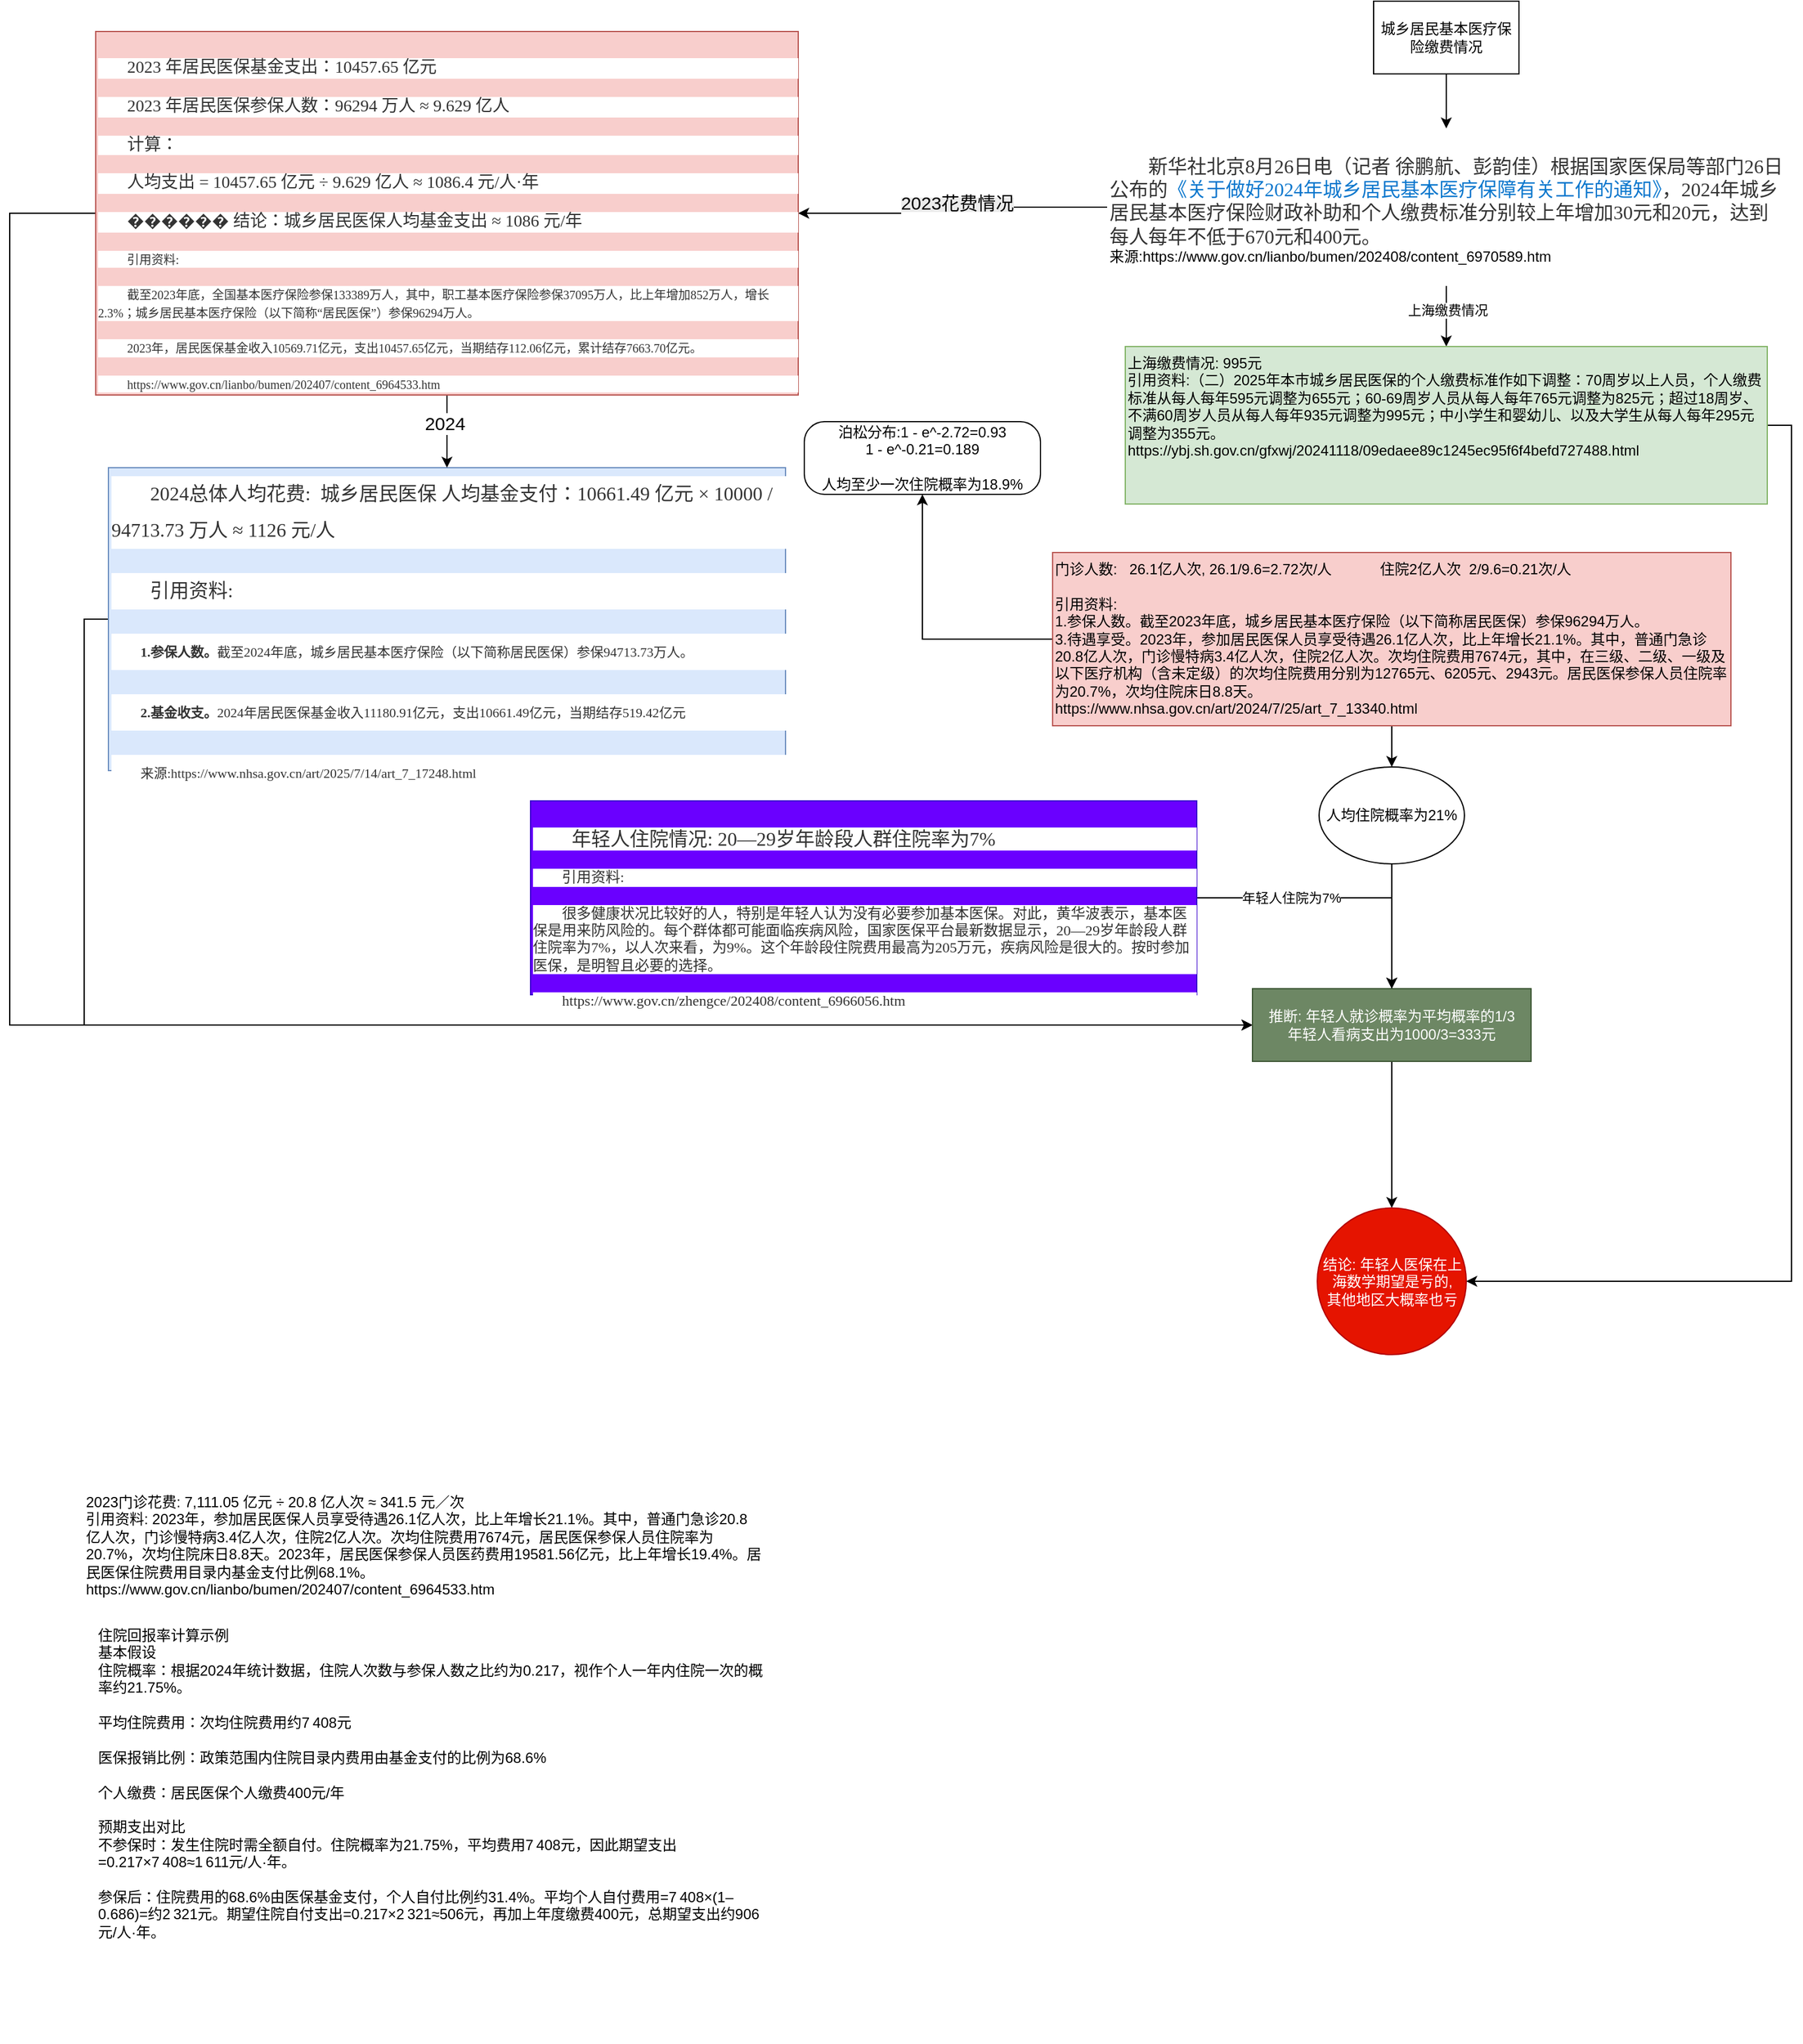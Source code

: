 <mxfile version="28.2.5">
  <diagram name="Page-1" id="fau1d1SN9pRvBzFMPrUC">
    <mxGraphModel dx="2452" dy="692" grid="0" gridSize="10" guides="1" tooltips="1" connect="1" arrows="1" fold="1" page="0" pageScale="1" pageWidth="827" pageHeight="1169" math="0" shadow="0">
      <root>
        <mxCell id="0" />
        <mxCell id="1" parent="0" />
        <mxCell id="KiAbnsjRKru4ppElIW58-4" style="edgeStyle=orthogonalEdgeStyle;rounded=0;orthogonalLoop=1;jettySize=auto;html=1;" parent="1" source="KiAbnsjRKru4ppElIW58-2" target="KiAbnsjRKru4ppElIW58-3" edge="1">
          <mxGeometry relative="1" as="geometry" />
        </mxCell>
        <mxCell id="KiAbnsjRKru4ppElIW58-2" value="城乡居民基本医疗保险缴费情况" style="rounded=0;whiteSpace=wrap;html=1;" parent="1" vertex="1">
          <mxGeometry x="305" y="15" width="120" height="60" as="geometry" />
        </mxCell>
        <mxCell id="KiAbnsjRKru4ppElIW58-14" style="edgeStyle=orthogonalEdgeStyle;rounded=0;orthogonalLoop=1;jettySize=auto;html=1;" parent="1" source="KiAbnsjRKru4ppElIW58-3" target="KiAbnsjRKru4ppElIW58-13" edge="1">
          <mxGeometry relative="1" as="geometry" />
        </mxCell>
        <mxCell id="KiAbnsjRKru4ppElIW58-30" value="上海缴费情况" style="edgeLabel;html=1;align=center;verticalAlign=middle;resizable=0;points=[];" parent="KiAbnsjRKru4ppElIW58-14" vertex="1" connectable="0">
          <mxGeometry x="-0.212" y="1" relative="1" as="geometry">
            <mxPoint as="offset" />
          </mxGeometry>
        </mxCell>
        <mxCell id="KiAbnsjRKru4ppElIW58-23" style="edgeStyle=orthogonalEdgeStyle;rounded=0;orthogonalLoop=1;jettySize=auto;html=1;" parent="1" source="KiAbnsjRKru4ppElIW58-3" target="KiAbnsjRKru4ppElIW58-21" edge="1">
          <mxGeometry relative="1" as="geometry" />
        </mxCell>
        <mxCell id="KiAbnsjRKru4ppElIW58-29" value="&lt;span style=&quot;text-wrap-mode: wrap; background-color: rgb(236, 236, 236);&quot;&gt;&lt;font style=&quot;font-size: 15px;&quot;&gt;2023花费情况&lt;/font&gt;&lt;/span&gt;" style="edgeLabel;html=1;align=center;verticalAlign=middle;resizable=0;points=[];" parent="KiAbnsjRKru4ppElIW58-23" vertex="1" connectable="0">
          <mxGeometry x="-0.19" y="-4" relative="1" as="geometry">
            <mxPoint x="-19" as="offset" />
          </mxGeometry>
        </mxCell>
        <UserObject label="&lt;p style=&quot;text-size-adjust: none; margin: 15px 0px 0px; padding: 0px; border: 0px; list-style: none; color: rgb(51, 51, 51); font-family: 宋体; font-size: 16px; font-style: normal; font-variant-ligatures: normal; font-variant-caps: normal; font-weight: 400; letter-spacing: normal; orphans: 2; text-align: start; text-transform: none; widows: 2; word-spacing: 0px; -webkit-text-stroke-width: 0px; white-space: normal; background-color: rgb(255, 255, 255); text-decoration-thickness: initial; text-decoration-style: initial; text-decoration-color: initial; text-indent: 2em;&quot;&gt;新华社北京8月26日电（记者 徐鹏航、彭韵佳）根据国家医保局等部门26日公布的&lt;a href=&quot;https://www.gov.cn/zhengce/zhengceku/202408/content_6970593.htm&quot; target=&quot;_blank&quot; data-needdownload=&quot;false&quot; data-needparse=&quot;false&quot; style=&quot;text-size-adjust: none; margin: 0px; padding: 0px; border: 0px; outline: none; text-decoration: none; color: rgb(11, 119, 205); list-style: none;&quot;&gt;《关于做好2024年城乡居民基本医疗保障有关工作的通知》&lt;/a&gt;，2024年城乡居民基本医疗保险财政补助和个人缴费标准分别较上年增加30元和20元，达到每人每年不低于670元和400元。&lt;/p&gt;来源:https://www.gov.cn/lianbo/bumen/202408/content_6970589.htm" link="&lt;p style=&quot;text-size-adjust: none; margin: 15px 0px 0px; padding: 0px; border: 0px; list-style: none; color: rgb(51, 51, 51); font-family: 宋体; font-size: 16px; font-style: normal; font-variant-ligatures: normal; font-variant-caps: normal; font-weight: 400; letter-spacing: normal; orphans: 2; text-align: start; text-transform: none; widows: 2; word-spacing: 0px; -webkit-text-stroke-width: 0px; white-space: normal; background-color: rgb(255, 255, 255); text-decoration-thickness: initial; text-decoration-style: initial; text-decoration-color: initial; text-indent: 2em;&quot;&gt;新华社北京8月26日电（记者 徐鹏航、彭韵佳）根据国家医保局等部门26日公布的&lt;a href=&quot;https://www.gov.cn/zhengce/zhengceku/202408/content_6970593.htm&quot; target=&quot;_blank&quot; data-needdownload=&quot;false&quot; data-needparse=&quot;false&quot; style=&quot;text-size-adjust: none; margin: 0px; padding: 0px; border: 0px; outline: none; text-decoration: none; color: rgb(11, 119, 205); list-style: none;&quot;&gt;《关于做好2024年城乡居民基本医疗保障有关工作的通知》&lt;/a&gt;，2024年城乡居民基本医疗保险财政补助和个人缴费标准分别较上年增加30元和20元，达到每人每年不低于670元和400元。&lt;/p&gt;&lt;br class=&quot;Apple-interchange-newline&quot;&gt;" id="KiAbnsjRKru4ppElIW58-3">
          <mxCell style="text;whiteSpace=wrap;html=1;" parent="1" vertex="1">
            <mxGeometry x="85" y="120" width="560" height="130" as="geometry" />
          </mxCell>
        </UserObject>
        <mxCell id="KiAbnsjRKru4ppElIW58-47" style="edgeStyle=orthogonalEdgeStyle;rounded=0;orthogonalLoop=1;jettySize=auto;html=1;entryX=0;entryY=0.5;entryDx=0;entryDy=0;exitX=0;exitY=0.5;exitDx=0;exitDy=0;" parent="1" source="KiAbnsjRKru4ppElIW58-5" target="KiAbnsjRKru4ppElIW58-34" edge="1">
          <mxGeometry relative="1" as="geometry">
            <mxPoint x="-800" y="1010" as="targetPoint" />
          </mxGeometry>
        </mxCell>
        <UserObject label="&lt;p style=&quot;forced-color-adjust: none; font-style: normal; font-variant-ligatures: normal; font-variant-caps: normal; font-weight: 400; letter-spacing: normal; orphans: 2; text-align: left; text-transform: none; widows: 2; word-spacing: 0px; -webkit-text-stroke-width: 0px; white-space: normal; text-decoration-thickness: initial; text-decoration-style: initial; text-decoration-color: initial; box-sizing: border-box; margin-top: 0px; margin-right: 0px; margin-left: 0px; padding: 0px; color: rgb(51, 51, 51); font-family: 微软雅黑, &amp;quot;Microsoft YaHei&amp;quot;, 黑体; font-size: 16px; background-color: rgb(255, 255, 255); text-indent: 2em; margin-bottom: 20px !important; line-height: 30px !important;&quot;&gt;&lt;strong style=&quot;forced-color-adjust: none; box-sizing: border-box; font-weight: bold;&quot;&gt;&lt;span style=&quot;font-weight: 400; text-indent: 24px;&quot;&gt;2024总体人均花费:&amp;nbsp; 城乡居民医保 人均基金支付：10661.49 亿元 × 10000 / 94713.73 万人 ≈ 1126 元/人&lt;/span&gt;&lt;/strong&gt;&lt;/p&gt;&lt;p style=&quot;forced-color-adjust: none; font-style: normal; font-variant-ligatures: normal; font-variant-caps: normal; font-weight: 400; letter-spacing: normal; orphans: 2; text-align: left; text-transform: none; widows: 2; word-spacing: 0px; -webkit-text-stroke-width: 0px; white-space: normal; text-decoration-thickness: initial; text-decoration-style: initial; text-decoration-color: initial; box-sizing: border-box; margin-top: 0px; margin-right: 0px; margin-left: 0px; padding: 0px; color: rgb(51, 51, 51); font-family: 微软雅黑, &amp;quot;Microsoft YaHei&amp;quot;, 黑体; font-size: 16px; background-color: rgb(255, 255, 255); text-indent: 2em; margin-bottom: 20px !important; line-height: 30px !important;&quot;&gt;&lt;strong style=&quot;forced-color-adjust: none; box-sizing: border-box; font-weight: bold;&quot;&gt;&lt;span style=&quot;font-weight: 400; text-indent: 24px;&quot;&gt;引用资料:&lt;/span&gt;&lt;/strong&gt;&lt;/p&gt;&lt;p style=&quot;forced-color-adjust: none; font-style: normal; font-variant-ligatures: normal; font-variant-caps: normal; font-weight: 400; letter-spacing: normal; orphans: 2; text-align: left; text-transform: none; widows: 2; word-spacing: 0px; -webkit-text-stroke-width: 0px; white-space: normal; text-decoration-thickness: initial; text-decoration-style: initial; text-decoration-color: initial; box-sizing: border-box; margin-top: 0px; margin-right: 0px; margin-left: 0px; padding: 0px; color: rgb(51, 51, 51); font-family: 微软雅黑, &amp;quot;Microsoft YaHei&amp;quot;, 黑体; background-color: rgb(255, 255, 255); text-indent: 2em; margin-bottom: 20px !important; line-height: 30px !important;&quot;&gt;&lt;font style=&quot;font-size: 11px;&quot;&gt;&lt;strong style=&quot;forced-color-adjust: none; box-sizing: border-box; font-weight: bold;&quot;&gt;1.&lt;/strong&gt;&lt;strong style=&quot;forced-color-adjust: none; box-sizing: border-box; font-weight: bold;&quot;&gt;参保人数。&lt;/strong&gt;截至2024年底，城乡居民基本医疗保险（以下简称居民医保）参保94713.73万人。&lt;/font&gt;&lt;/p&gt;&lt;p style=&quot;forced-color-adjust: none; font-style: normal; font-variant-ligatures: normal; font-variant-caps: normal; font-weight: 400; letter-spacing: normal; orphans: 2; text-align: left; text-transform: none; widows: 2; word-spacing: 0px; -webkit-text-stroke-width: 0px; white-space: normal; text-decoration-thickness: initial; text-decoration-style: initial; text-decoration-color: initial; box-sizing: border-box; margin-top: 0px; margin-right: 0px; margin-left: 0px; padding: 0px; color: rgb(51, 51, 51); font-family: 微软雅黑, &amp;quot;Microsoft YaHei&amp;quot;, 黑体; background-color: rgb(255, 255, 255); text-indent: 2em; margin-bottom: 20px !important; line-height: 30px !important;&quot;&gt;&lt;font style=&quot;font-size: 11px;&quot;&gt;&lt;strong style=&quot;forced-color-adjust: none; box-sizing: border-box; font-weight: bold;&quot;&gt;2.&lt;/strong&gt;&lt;strong style=&quot;forced-color-adjust: none; box-sizing: border-box; font-weight: bold;&quot;&gt;基金收支。&lt;/strong&gt;2024年居民医保基金收入11180.91亿元，支出10661.49亿元，当期结存519.42亿元&lt;/font&gt;&lt;/p&gt;&lt;p style=&quot;forced-color-adjust: none; font-style: normal; font-variant-ligatures: normal; font-variant-caps: normal; font-weight: 400; letter-spacing: normal; orphans: 2; text-align: left; text-transform: none; widows: 2; word-spacing: 0px; -webkit-text-stroke-width: 0px; white-space: normal; text-decoration-thickness: initial; text-decoration-style: initial; text-decoration-color: initial; box-sizing: border-box; margin-top: 0px; margin-right: 0px; margin-left: 0px; padding: 0px; background-color: rgb(255, 255, 255); text-indent: 2em; font-family: 微软雅黑, &amp;quot;Microsoft YaHei&amp;quot;, 黑体; color: rgb(51, 51, 51); margin-bottom: 20px !important; line-height: 30px !important;&quot;&gt;&lt;font style=&quot;font-size: 11px;&quot;&gt;来源:https://www.nhsa.gov.cn/art/2025/7/14/art_7_17248.html&lt;/font&gt;&lt;/p&gt;" link="&lt;p data-mx-given-colors=&quot;{&amp;quot;color&amp;quot;:&amp;quot;rgb(51, 51, 51)&amp;quot;,&amp;quot;background-color&amp;quot;:&amp;quot;rgb(255, 255, 255)&amp;quot;}&quot; style=&quot;forced-color-adjust: none; font-style: normal; font-variant-ligatures: normal; font-variant-caps: normal; font-weight: 400; letter-spacing: normal; orphans: 2; text-align: left; text-transform: none; widows: 2; word-spacing: 0px; -webkit-text-stroke-width: 0px; white-space: normal; text-decoration-thickness: initial; text-decoration-style: initial; text-decoration-color: initial; box-sizing: border-box; margin-top: 0px; margin-right: 0px; margin-left: 0px; padding: 0px; color: light-dark(rgb(51, 51, 51), rgb(193, 193, 193)); font-family: 微软雅黑, &amp;quot;Microsoft YaHei&amp;quot;, 黑体; font-size: 16px; background-color: light-dark(rgb(255, 255, 255), rgb(18, 18, 18)); text-indent: 2em; margin-bottom: 20px !important; line-height: 30px !important;&quot;&gt;&lt;strong style=&quot;forced-color-adjust: none; box-sizing: border-box; font-weight: bold;&quot;&gt;1.&lt;/strong&gt;&lt;strong style=&quot;forced-color-adjust: none; box-sizing: border-box; font-weight: bold;&quot;&gt;参保人数。&lt;/strong&gt;截至2024年底，城乡居民基本医疗保险（以下简称居民医保）参保94713.73万人。&lt;/p&gt;&lt;p data-mx-given-colors=&quot;{&amp;quot;color&amp;quot;:&amp;quot;rgb(51, 51, 51)&amp;quot;,&amp;quot;background-color&amp;quot;:&amp;quot;rgb(255, 255, 255)&amp;quot;}&quot; style=&quot;forced-color-adjust: none; font-style: normal; font-variant-ligatures: normal; font-variant-caps: normal; font-weight: 400; letter-spacing: normal; orphans: 2; text-align: left; text-transform: none; widows: 2; word-spacing: 0px; -webkit-text-stroke-width: 0px; white-space: normal; text-decoration-thickness: initial; text-decoration-style: initial; text-decoration-color: initial; box-sizing: border-box; margin-top: 0px; margin-right: 0px; margin-left: 0px; padding: 0px; color: light-dark(rgb(51, 51, 51), rgb(193, 193, 193)); font-family: 微软雅黑, &amp;quot;Microsoft YaHei&amp;quot;, 黑体; font-size: 16px; background-color: light-dark(rgb(255, 255, 255), rgb(18, 18, 18)); text-indent: 2em; margin-bottom: 20px !important; line-height: 30px !important;&quot;&gt;&lt;strong style=&quot;forced-color-adjust: none; box-sizing: border-box; font-weight: bold;&quot;&gt;2.&lt;/strong&gt;&lt;strong style=&quot;forced-color-adjust: none; box-sizing: border-box; font-weight: bold;&quot;&gt;基金收支。&lt;/strong&gt;2024年居民医保基金收入11180.91亿元，支出10661.49亿元，当期结存519.42亿元&lt;/p&gt;&lt;p data-mx-given-colors=&quot;{&amp;quot;color&amp;quot;:&amp;quot;rgb(51, 51, 51)&amp;quot;,&amp;quot;background-color&amp;quot;:&amp;quot;rgb(255, 255, 255)&amp;quot;}&quot; style=&quot;forced-color-adjust: none; font-style: normal; font-variant-ligatures: normal; font-variant-caps: normal; font-weight: 400; letter-spacing: normal; orphans: 2; text-align: left; text-transform: none; widows: 2; word-spacing: 0px; -webkit-text-stroke-width: 0px; white-space: normal; text-decoration-thickness: initial; text-decoration-style: initial; text-decoration-color: initial; box-sizing: border-box; margin-top: 0px; margin-right: 0px; margin-left: 0px; padding: 0px; color: light-dark(rgb(51, 51, 51), rgb(193, 193, 193)); font-family: 微软雅黑, &amp;quot;Microsoft YaHei&amp;quot;, 黑体; font-size: 16px; background-color: light-dark(rgb(255, 255, 255), rgb(18, 18, 18)); text-indent: 2em; margin-bottom: 20px !important; line-height: 30px !important;&quot;&gt;&lt;br style=&quot;forced-color-adjust: none;&quot;&gt;&lt;/p&gt;&lt;p data-mx-given-colors=&quot;{&amp;quot;background-color&amp;quot;:&amp;quot;rgb(255, 255, 255)&amp;quot;,&amp;quot;color&amp;quot;:&amp;quot;rgb(51, 51, 51)&amp;quot;}&quot; style=&quot;forced-color-adjust: none; font-style: normal; font-variant-ligatures: normal; font-variant-caps: normal; font-weight: 400; letter-spacing: normal; orphans: 2; text-align: left; text-transform: none; widows: 2; word-spacing: 0px; -webkit-text-stroke-width: 0px; white-space: normal; text-decoration-thickness: initial; text-decoration-style: initial; text-decoration-color: initial; box-sizing: border-box; margin-top: 0px; margin-right: 0px; margin-left: 0px; padding: 0px; background-color: light-dark(rgb(255, 255, 255), rgb(18, 18, 18)); text-indent: 2em; font-size: 16px; font-family: 微软雅黑, &amp;quot;Microsoft YaHei&amp;quot;, 黑体; color: light-dark(rgb(51, 51, 51), rgb(193, 193, 193)); margin-bottom: 20px !important; line-height: 30px !important;&quot;&gt;来源:https://www.nhsa.gov.cn/art/2025/7/14/art_7_17248.html&lt;/p&gt;" id="KiAbnsjRKru4ppElIW58-5">
          <mxCell style="text;whiteSpace=wrap;html=1;fillColor=#dae8fc;strokeColor=#6c8ebf;" parent="1" vertex="1">
            <mxGeometry x="-739.5" y="400" width="559" height="250" as="geometry" />
          </mxCell>
        </UserObject>
        <UserObject label="住院回报率计算示例&#xa;基本假设&#xa;住院概率：根据2024年统计数据，住院人次数与参保人数之比约为0.217，视作个人一年内住院一次的概率约21.75%。&#xa;&#xa;平均住院费用：次均住院费用约7 408元&#xa;&#xa;医保报销比例：政策范围内住院目录内费用由基金支付的比例为68.6%&#xa;&#xa;个人缴费：居民医保个人缴费400元/年&#xa;&#xa;预期支出对比&#xa;不参保时：发生住院时需全额自付。住院概率为21.75%，平均费用7 408元，因此期望支出=0.217×7 408≈1 611元/人·年。&#xa;&#xa;参保后：住院费用的68.6%由医保基金支付，个人自付比例约31.4%。平均个人自付费用=7 408×(1–0.686)=约2 321元。期望住院自付支出=0.217×2 321≈506元，再加上年度缴费400元，总期望支出约906元/人·年。" link="回报率计算示例&#xa;基本假设&#xa;住院概率：根据2024年统计数据，住院人次数与参保人数之比约为0.217，视作个人一年内住院一次的概率约21.75%。&#xa;&#xa;&#xa;平均住院费用：次均住院费用约7 408元&#xa;gov.cn&#xa;。&#xa;&#xa;&#xa;医保报销比例：政策范围内住院目录内费用由基金支付的比例为68.6%&#xa;gov.cn&#xa;。&#xa;&#xa;&#xa;个人缴费：居民医保个人缴费400元/年&#xa;gov.cn&#xa;。&#xa;&#xa;&#xa;预期支出对比&#xa;不参保时：发生住院时需全额自付。住院概率为21.75%，平均费用7 408元，因此期望支出=0.217×7 408≈1 611元/人·年。&#xa;&#xa;&#xa;参保后：住院费用的68.6%由医保基金支付，个人自付比例约31.4%。平均个人自付费用=7 408×(1–0.686)=约2 321元。期望住院自付支出=0.217×2 321≈506元，再加上年度缴费400元，总期望支出约906元/人·年。" id="KiAbnsjRKru4ppElIW58-6">
          <mxCell style="text;whiteSpace=wrap;" parent="1" vertex="1">
            <mxGeometry x="-750" y="1350" width="560" height="350" as="geometry" />
          </mxCell>
        </UserObject>
        <mxCell id="KiAbnsjRKru4ppElIW58-7" value="2023门诊花费: 7,111.05 亿元 ÷ 20.8 亿人次 ≈ 341.5 元／次&#xa;引用资料: 2023年，参加居民医保人员享受待遇26.1亿人次，比上年增长21.1%。其中，普通门急诊20.8亿人次，门诊慢特病3.4亿人次，住院2亿人次。次均住院费用7674元，居民医保参保人员住院率为20.7%，次均住院床日8.8天。2023年，居民医保参保人员医药费用19581.56亿元，比上年增长19.4%。居民医保住院费用目录内基金支付比例68.1%。&#xa;https://www.gov.cn/lianbo/bumen/202407/content_6964533.htm" style="text;whiteSpace=wrap;" parent="1" vertex="1">
          <mxGeometry x="-760" y="1240" width="560" height="80" as="geometry" />
        </mxCell>
        <mxCell id="KiAbnsjRKru4ppElIW58-39" style="edgeStyle=orthogonalEdgeStyle;rounded=0;orthogonalLoop=1;jettySize=auto;html=1;entryX=0.5;entryY=0;entryDx=0;entryDy=0;" parent="1" source="KiAbnsjRKru4ppElIW58-10" target="KiAbnsjRKru4ppElIW58-34" edge="1">
          <mxGeometry relative="1" as="geometry" />
        </mxCell>
        <mxCell id="KiAbnsjRKru4ppElIW58-40" value="年轻人住院为7%" style="edgeLabel;html=1;align=center;verticalAlign=middle;resizable=0;points=[];" parent="KiAbnsjRKru4ppElIW58-39" vertex="1" connectable="0">
          <mxGeometry x="-0.337" relative="1" as="geometry">
            <mxPoint as="offset" />
          </mxGeometry>
        </mxCell>
        <mxCell id="KiAbnsjRKru4ppElIW58-10" value="&lt;p style=&quot;text-size-adjust: none; margin: 15px 0px 0px; padding: 0px; border: 0px; list-style: none; color: rgb(51, 51, 51); font-family: 宋体; font-size: 16px; font-style: normal; font-variant-ligatures: normal; font-variant-caps: normal; font-weight: 400; letter-spacing: normal; orphans: 2; text-align: start; text-transform: none; widows: 2; word-spacing: 0px; -webkit-text-stroke-width: 0px; white-space: normal; background-color: rgb(255, 255, 255); text-decoration-thickness: initial; text-decoration-style: initial; text-decoration-color: initial; text-indent: 2em;&quot;&gt;年轻人住院情况: 20—29岁年龄段人群住院率为7%&lt;/p&gt;&lt;p style=&quot;text-size-adjust: none; margin: 15px 0px 0px; padding: 0px; border: 0px; list-style: none; color: rgb(51, 51, 51); font-family: 宋体; font-style: normal; font-variant-ligatures: normal; font-variant-caps: normal; font-weight: 400; letter-spacing: normal; orphans: 2; text-align: start; text-transform: none; widows: 2; word-spacing: 0px; -webkit-text-stroke-width: 0px; white-space: normal; background-color: rgb(255, 255, 255); text-decoration-thickness: initial; text-decoration-style: initial; text-decoration-color: initial; text-indent: 2em;&quot;&gt;&lt;font&gt;引用资料:&lt;/font&gt;&lt;/p&gt;&lt;p style=&quot;text-size-adjust: none; margin: 15px 0px 0px; padding: 0px; border: 0px; list-style: none; color: rgb(51, 51, 51); font-family: 宋体; font-style: normal; font-variant-ligatures: normal; font-variant-caps: normal; font-weight: 400; letter-spacing: normal; orphans: 2; text-align: start; text-transform: none; widows: 2; word-spacing: 0px; -webkit-text-stroke-width: 0px; white-space: normal; background-color: rgb(255, 255, 255); text-decoration-thickness: initial; text-decoration-style: initial; text-decoration-color: initial; text-indent: 2em;&quot;&gt;&lt;font&gt;很多健康状况比较好的人，特别是年轻人认为没有必要参加基本医保。对此，黄华波表示，基本医保是用来防风险的。每个群体都可能面临疾病风险，国家医保平台最新数据显示，20—29岁年龄段人群住院率为7%，以人次来看，为9%。这个年龄段住院费用最高为205万元，疾病风险是很大的。按时参加医保，是明智且必要的选择。&lt;/font&gt;&lt;/p&gt;&lt;p style=&quot;text-size-adjust: none; margin: 15px 0px 0px; padding: 0px; border: 0px; list-style: none; color: rgb(51, 51, 51); font-family: 宋体; font-style: normal; font-variant-ligatures: normal; font-variant-caps: normal; font-weight: 400; letter-spacing: normal; orphans: 2; text-align: start; text-transform: none; widows: 2; word-spacing: 0px; -webkit-text-stroke-width: 0px; white-space: normal; background-color: rgb(255, 255, 255); text-decoration-thickness: initial; text-decoration-style: initial; text-decoration-color: initial; text-indent: 2em;&quot;&gt;&lt;font&gt;https://www.gov.cn/zhengce/202408/content_6966056.htm&lt;/font&gt;&lt;/p&gt;" style="text;whiteSpace=wrap;html=1;fillColor=#6a00ff;fontColor=#ffffff;strokeColor=#3700CC;" parent="1" vertex="1">
          <mxGeometry x="-391" y="675" width="550" height="160" as="geometry" />
        </mxCell>
        <mxCell id="KiAbnsjRKru4ppElIW58-48" style="edgeStyle=orthogonalEdgeStyle;rounded=0;orthogonalLoop=1;jettySize=auto;html=1;entryX=1;entryY=0.5;entryDx=0;entryDy=0;exitX=1;exitY=0.5;exitDx=0;exitDy=0;" parent="1" source="KiAbnsjRKru4ppElIW58-13" target="KiAbnsjRKru4ppElIW58-42" edge="1">
          <mxGeometry relative="1" as="geometry" />
        </mxCell>
        <mxCell id="KiAbnsjRKru4ppElIW58-13" value="上海缴费情况: 995元&#xa;引用资料:（二）2025年本市城乡居民医保的个人缴费标准作如下调整：70周岁以上人员，个人缴费标准从每人每年595元调整为655元；60-69周岁人员从每人每年765元调整为825元；超过18周岁、不满60周岁人员从每人每年935元调整为995元；中小学生和婴幼儿、以及大学生从每人每年295元调整为355元。&#xa;https://ybj.sh.gov.cn/gfxwj/20241118/09edaee89c1245ec95f6f4befd727488.html" style="text;whiteSpace=wrap;fillColor=#d5e8d4;strokeColor=#82b366;" parent="1" vertex="1">
          <mxGeometry x="100" y="300" width="530" height="130" as="geometry" />
        </mxCell>
        <mxCell id="KiAbnsjRKru4ppElIW58-24" style="edgeStyle=orthogonalEdgeStyle;rounded=0;orthogonalLoop=1;jettySize=auto;html=1;entryX=0.5;entryY=0;entryDx=0;entryDy=0;" parent="1" source="KiAbnsjRKru4ppElIW58-21" target="KiAbnsjRKru4ppElIW58-5" edge="1">
          <mxGeometry relative="1" as="geometry" />
        </mxCell>
        <mxCell id="KiAbnsjRKru4ppElIW58-28" value="&lt;font style=&quot;font-size: 15px;&quot;&gt;2024&lt;/font&gt;" style="edgeLabel;html=1;align=center;verticalAlign=middle;resizable=0;points=[];" parent="KiAbnsjRKru4ppElIW58-24" vertex="1" connectable="0">
          <mxGeometry x="-0.257" y="-2" relative="1" as="geometry">
            <mxPoint as="offset" />
          </mxGeometry>
        </mxCell>
        <mxCell id="KiAbnsjRKru4ppElIW58-59" style="edgeStyle=orthogonalEdgeStyle;rounded=0;orthogonalLoop=1;jettySize=auto;html=1;entryX=0;entryY=0.5;entryDx=0;entryDy=0;" parent="1" source="KiAbnsjRKru4ppElIW58-21" target="KiAbnsjRKru4ppElIW58-34" edge="1">
          <mxGeometry relative="1" as="geometry">
            <Array as="points">
              <mxPoint x="-821" y="190" />
              <mxPoint x="-821" y="860" />
            </Array>
          </mxGeometry>
        </mxCell>
        <UserObject label="&lt;p style=&quot;forced-color-adjust: none; font-family: Helvetica; font-style: normal; font-variant-ligatures: normal; font-variant-caps: normal; font-weight: 400; letter-spacing: normal; orphans: 2; text-align: left; text-transform: none; widows: 2; word-spacing: 0px; -webkit-text-stroke-width: 0px; white-space: normal; text-decoration-thickness: initial; text-decoration-style: initial; text-decoration-color: initial; text-size-adjust: none; margin: 15px 0px 0px; padding: 0px; border: 0px; list-style: none; background-color: rgb(255, 255, 255); text-indent: 2em; color: rgb(51, 51, 51);&quot;&gt;&lt;font color=&quot;#333333&quot; face=&quot;宋体&quot; style=&quot;forced-color-adjust: none; font-size: 14px;&quot;&gt;&lt;span style=&quot;forced-color-adjust: none;&quot;&gt;2023 年居民医保基金支出：10457.65 亿元&lt;/span&gt;&lt;/font&gt;&lt;/p&gt;&lt;p style=&quot;forced-color-adjust: none; font-family: Helvetica; font-style: normal; font-variant-ligatures: normal; font-variant-caps: normal; font-weight: 400; letter-spacing: normal; orphans: 2; text-align: left; text-transform: none; widows: 2; word-spacing: 0px; -webkit-text-stroke-width: 0px; white-space: normal; text-decoration-thickness: initial; text-decoration-style: initial; text-decoration-color: initial; text-size-adjust: none; margin: 15px 0px 0px; padding: 0px; border: 0px; list-style: none; background-color: rgb(255, 255, 255); text-indent: 2em; color: rgb(51, 51, 51);&quot;&gt;&lt;font color=&quot;#333333&quot; face=&quot;宋体&quot; style=&quot;forced-color-adjust: none; font-size: 14px;&quot;&gt;&lt;span style=&quot;forced-color-adjust: none;&quot;&gt;2023 年居民医保参保人数：96294 万人 ≈ 9.629 亿人&lt;/span&gt;&lt;/font&gt;&lt;/p&gt;&lt;p style=&quot;forced-color-adjust: none; font-family: Helvetica; font-style: normal; font-variant-ligatures: normal; font-variant-caps: normal; font-weight: 400; letter-spacing: normal; orphans: 2; text-align: left; text-transform: none; widows: 2; word-spacing: 0px; -webkit-text-stroke-width: 0px; white-space: normal; text-decoration-thickness: initial; text-decoration-style: initial; text-decoration-color: initial; text-size-adjust: none; margin: 15px 0px 0px; padding: 0px; border: 0px; list-style: none; background-color: rgb(255, 255, 255); text-indent: 2em; color: rgb(51, 51, 51);&quot;&gt;&lt;font color=&quot;#333333&quot; face=&quot;宋体&quot; style=&quot;forced-color-adjust: none; font-size: 14px;&quot;&gt;&lt;span style=&quot;forced-color-adjust: none;&quot;&gt;计算：&lt;/span&gt;&lt;/font&gt;&lt;/p&gt;&lt;p style=&quot;forced-color-adjust: none; font-family: Helvetica; font-style: normal; font-variant-ligatures: normal; font-variant-caps: normal; font-weight: 400; letter-spacing: normal; orphans: 2; text-align: left; text-transform: none; widows: 2; word-spacing: 0px; -webkit-text-stroke-width: 0px; white-space: normal; text-decoration-thickness: initial; text-decoration-style: initial; text-decoration-color: initial; text-size-adjust: none; margin: 15px 0px 0px; padding: 0px; border: 0px; list-style: none; background-color: rgb(255, 255, 255); text-indent: 2em; color: rgb(51, 51, 51);&quot;&gt;&lt;font color=&quot;#333333&quot; face=&quot;宋体&quot; style=&quot;forced-color-adjust: none; font-size: 14px;&quot;&gt;&lt;span style=&quot;forced-color-adjust: none;&quot;&gt;人均支出 = 10457.65 亿元 ÷ 9.629 亿人 ≈ 1086.4 元/人·年&lt;/span&gt;&lt;/font&gt;&lt;/p&gt;&lt;p style=&quot;forced-color-adjust: none; font-family: Helvetica; font-style: normal; font-variant-ligatures: normal; font-variant-caps: normal; font-weight: 400; letter-spacing: normal; orphans: 2; text-align: left; text-transform: none; widows: 2; word-spacing: 0px; -webkit-text-stroke-width: 0px; white-space: normal; text-decoration-thickness: initial; text-decoration-style: initial; text-decoration-color: initial; text-size-adjust: none; margin: 15px 0px 0px; padding: 0px; border: 0px; list-style: none; background-color: rgb(255, 255, 255); text-indent: 2em; color: rgb(51, 51, 51);&quot;&gt;&lt;font color=&quot;#333333&quot; face=&quot;宋体&quot; style=&quot;forced-color-adjust: none; font-size: 14px;&quot;&gt;&lt;span style=&quot;forced-color-adjust: none;&quot;&gt;������ 结论：城乡居民医保人均基金支出 ≈ 1086 元/年&lt;/span&gt;&lt;/font&gt;&lt;/p&gt;&lt;p style=&quot;forced-color-adjust: none; font-family: Helvetica; font-style: normal; font-variant-ligatures: normal; font-variant-caps: normal; font-weight: 400; letter-spacing: normal; orphans: 2; text-align: left; text-transform: none; widows: 2; word-spacing: 0px; -webkit-text-stroke-width: 0px; white-space: normal; text-decoration-thickness: initial; text-decoration-style: initial; text-decoration-color: initial; text-size-adjust: none; margin: 15px 0px 0px; padding: 0px; border: 0px; list-style: none; background-color: rgb(255, 255, 255); text-indent: 2em; color: rgb(51, 51, 51);&quot;&gt;&lt;font color=&quot;#333333&quot; face=&quot;宋体&quot; style=&quot;forced-color-adjust: none; font-size: 10px;&quot;&gt;&lt;span style=&quot;forced-color-adjust: none;&quot;&gt;引用资料:&lt;/span&gt;&lt;/font&gt;&lt;/p&gt;&lt;p style=&quot;forced-color-adjust: none; font-style: normal; font-variant-ligatures: normal; font-variant-caps: normal; font-weight: 400; letter-spacing: normal; orphans: 2; text-transform: none; widows: 2; word-spacing: 0px; -webkit-text-stroke-width: 0px; white-space: normal; text-decoration-thickness: initial; text-decoration-style: initial; text-decoration-color: initial; text-size-adjust: none; margin: 15px 0px 0px; padding: 0px; border: 0px; list-style: none; color: rgb(51, 51, 51); font-family: 宋体; text-align: start; background-color: rgb(255, 255, 255); text-indent: 2em;&quot;&gt;&lt;font style=&quot;font-size: 10px;&quot;&gt;截至2023年底，全国基本医疗保险参保133389万人，其中，职工基本医疗保险参保37095万人，比上年增加852万人，增长2.3%；城乡居民基本医疗保险（以下简称“居民医保”）参保96294万人。&lt;/font&gt;&lt;/p&gt;&lt;p style=&quot;forced-color-adjust: none; font-family: Helvetica; font-style: normal; font-variant-ligatures: normal; font-variant-caps: normal; font-weight: 400; letter-spacing: normal; orphans: 2; text-transform: none; widows: 2; word-spacing: 0px; -webkit-text-stroke-width: 0px; white-space: normal; text-decoration-thickness: initial; text-decoration-style: initial; text-decoration-color: initial; text-size-adjust: none; margin: 15px 0px 0px; padding: 0px; border: 0px; list-style: none; text-align: start; background-color: rgb(255, 255, 255); text-indent: 2em; color: rgb(51, 51, 51);&quot;&gt;&lt;font color=&quot;#333333&quot; face=&quot;宋体&quot; style=&quot;forced-color-adjust: none; font-size: 10px;&quot;&gt;&lt;span style=&quot;forced-color-adjust: none;&quot;&gt;2023年，居民医保基金收入10569.71亿元，支出10457.65亿元，当期结存112.06亿元，累计结存7663.70亿元。&lt;/span&gt;&lt;/font&gt;&lt;/p&gt;&lt;p style=&quot;forced-color-adjust: none; color: rgb(0, 0, 0); font-family: Helvetica; font-style: normal; font-variant-ligatures: normal; font-variant-caps: normal; font-weight: 400; letter-spacing: normal; orphans: 2; text-transform: none; widows: 2; word-spacing: 0px; -webkit-text-stroke-width: 0px; white-space: normal; text-decoration-thickness: initial; text-decoration-style: initial; text-decoration-color: initial; text-size-adjust: none; margin: 15px 0px 0px; padding: 0px; border: 0px; list-style: none; text-align: start; background-color: light-dark(rgb(255, 255, 255), rgb(18, 18, 18)); text-indent: 2em;&quot;&gt;&lt;font color=&quot;#333333&quot; face=&quot;宋体&quot; style=&quot;forced-color-adjust: none; font-size: 10px;&quot;&gt;&lt;span style=&quot;forced-color-adjust: none;&quot;&gt;https://www.gov.cn/lianbo/bumen/202407/content_6964533.htm&lt;/span&gt;&lt;/font&gt;&lt;/p&gt;" link="&lt;p data-mx-given-colors=&quot;{&amp;quot;background-color&amp;quot;:&amp;quot;rgb(255, 255, 255)&amp;quot;,&amp;quot;color&amp;quot;:&amp;quot;rgb(51, 51, 51)&amp;quot;}&quot; style=&quot;forced-color-adjust: none; font-family: Helvetica; font-size: 12px; font-style: normal; font-variant-ligatures: normal; font-variant-caps: normal; font-weight: 400; letter-spacing: normal; orphans: 2; text-align: left; text-transform: none; widows: 2; word-spacing: 0px; -webkit-text-stroke-width: 0px; white-space: normal; text-decoration-thickness: initial; text-decoration-style: initial; text-decoration-color: initial; text-size-adjust: none; margin: 15px 0px 0px; padding: 0px; border: 0px; list-style: none; background-color: light-dark(rgb(255, 255, 255), rgb(18, 18, 18)); text-indent: 2em; color: light-dark(rgb(51, 51, 51), rgb(193, 193, 193));&quot;&gt;&lt;font color=&quot;#333333&quot; face=&quot;宋体&quot; data-mx-given-colors=&quot;{&amp;quot;color&amp;quot;:&amp;quot;&amp;quot;}&quot; style=&quot;forced-color-adjust: none; color: light-dark(rgb(51, 51, 51), rgb(193, 193, 193));&quot;&gt;&lt;span style=&quot;forced-color-adjust: none; font-size: 16px;&quot;&gt;2023 年居民医保基金支出：10457.65 亿元&lt;/span&gt;&lt;/font&gt;&lt;/p&gt;&lt;p data-mx-given-colors=&quot;{&amp;quot;background-color&amp;quot;:&amp;quot;rgb(255, 255, 255)&amp;quot;,&amp;quot;color&amp;quot;:&amp;quot;rgb(51, 51, 51)&amp;quot;}&quot; style=&quot;forced-color-adjust: none; font-family: Helvetica; font-size: 12px; font-style: normal; font-variant-ligatures: normal; font-variant-caps: normal; font-weight: 400; letter-spacing: normal; orphans: 2; text-align: left; text-transform: none; widows: 2; word-spacing: 0px; -webkit-text-stroke-width: 0px; white-space: normal; text-decoration-thickness: initial; text-decoration-style: initial; text-decoration-color: initial; text-size-adjust: none; margin: 15px 0px 0px; padding: 0px; border: 0px; list-style: none; background-color: light-dark(rgb(255, 255, 255), rgb(18, 18, 18)); text-indent: 2em; color: light-dark(rgb(51, 51, 51), rgb(193, 193, 193));&quot;&gt;&lt;font color=&quot;#333333&quot; face=&quot;宋体&quot; data-mx-given-colors=&quot;{&amp;quot;color&amp;quot;:&amp;quot;&amp;quot;}&quot; style=&quot;forced-color-adjust: none; color: light-dark(rgb(51, 51, 51), rgb(193, 193, 193));&quot;&gt;&lt;span style=&quot;forced-color-adjust: none; font-size: 16px;&quot;&gt;2023 年居民医保参保人数：96294 万人 ≈ 9.629 亿人&lt;/span&gt;&lt;/font&gt;&lt;/p&gt;&lt;p data-mx-given-colors=&quot;{&amp;quot;background-color&amp;quot;:&amp;quot;rgb(255, 255, 255)&amp;quot;,&amp;quot;color&amp;quot;:&amp;quot;rgb(51, 51, 51)&amp;quot;}&quot; style=&quot;forced-color-adjust: none; font-family: Helvetica; font-size: 12px; font-style: normal; font-variant-ligatures: normal; font-variant-caps: normal; font-weight: 400; letter-spacing: normal; orphans: 2; text-align: left; text-transform: none; widows: 2; word-spacing: 0px; -webkit-text-stroke-width: 0px; white-space: normal; text-decoration-thickness: initial; text-decoration-style: initial; text-decoration-color: initial; text-size-adjust: none; margin: 15px 0px 0px; padding: 0px; border: 0px; list-style: none; background-color: light-dark(rgb(255, 255, 255), rgb(18, 18, 18)); text-indent: 2em; color: light-dark(rgb(51, 51, 51), rgb(193, 193, 193));&quot;&gt;&lt;font color=&quot;#333333&quot; face=&quot;宋体&quot; data-mx-given-colors=&quot;{&amp;quot;color&amp;quot;:&amp;quot;&amp;quot;}&quot; style=&quot;forced-color-adjust: none; color: light-dark(rgb(51, 51, 51), rgb(193, 193, 193));&quot;&gt;&lt;span style=&quot;forced-color-adjust: none; font-size: 16px;&quot;&gt;计算：&lt;/span&gt;&lt;/font&gt;&lt;/p&gt;&lt;p data-mx-given-colors=&quot;{&amp;quot;background-color&amp;quot;:&amp;quot;rgb(255, 255, 255)&amp;quot;,&amp;quot;color&amp;quot;:&amp;quot;rgb(51, 51, 51)&amp;quot;}&quot; style=&quot;forced-color-adjust: none; font-family: Helvetica; font-size: 12px; font-style: normal; font-variant-ligatures: normal; font-variant-caps: normal; font-weight: 400; letter-spacing: normal; orphans: 2; text-align: left; text-transform: none; widows: 2; word-spacing: 0px; -webkit-text-stroke-width: 0px; white-space: normal; text-decoration-thickness: initial; text-decoration-style: initial; text-decoration-color: initial; text-size-adjust: none; margin: 15px 0px 0px; padding: 0px; border: 0px; list-style: none; background-color: light-dark(rgb(255, 255, 255), rgb(18, 18, 18)); text-indent: 2em; color: light-dark(rgb(51, 51, 51), rgb(193, 193, 193));&quot;&gt;&lt;font color=&quot;#333333&quot; face=&quot;宋体&quot; data-mx-given-colors=&quot;{&amp;quot;color&amp;quot;:&amp;quot;&amp;quot;}&quot; style=&quot;forced-color-adjust: none; color: light-dark(rgb(51, 51, 51), rgb(193, 193, 193));&quot;&gt;&lt;span style=&quot;forced-color-adjust: none; font-size: 16px;&quot;&gt;人均支出 = 10457.65 亿元 ÷ 9.629 亿人 ≈ 1086.4 元/人·年&lt;/span&gt;&lt;/font&gt;&lt;/p&gt;&lt;p data-mx-given-colors=&quot;{&amp;quot;background-color&amp;quot;:&amp;quot;rgb(255, 255, 255)&amp;quot;,&amp;quot;color&amp;quot;:&amp;quot;rgb(51, 51, 51)&amp;quot;}&quot; style=&quot;forced-color-adjust: none; font-family: Helvetica; font-size: 12px; font-style: normal; font-variant-ligatures: normal; font-variant-caps: normal; font-weight: 400; letter-spacing: normal; orphans: 2; text-align: left; text-transform: none; widows: 2; word-spacing: 0px; -webkit-text-stroke-width: 0px; white-space: normal; text-decoration-thickness: initial; text-decoration-style: initial; text-decoration-color: initial; text-size-adjust: none; margin: 15px 0px 0px; padding: 0px; border: 0px; list-style: none; background-color: light-dark(rgb(255, 255, 255), rgb(18, 18, 18)); text-indent: 2em; color: light-dark(rgb(51, 51, 51), rgb(193, 193, 193));&quot;&gt;&lt;font color=&quot;#333333&quot; face=&quot;宋体&quot; data-mx-given-colors=&quot;{&amp;quot;color&amp;quot;:&amp;quot;&amp;quot;}&quot; style=&quot;forced-color-adjust: none; color: light-dark(rgb(51, 51, 51), rgb(193, 193, 193));&quot;&gt;&lt;span style=&quot;forced-color-adjust: none; font-size: 16px;&quot;&gt;������ 结论：城乡居民医保人均基金支出 ≈ 1086 元/年&lt;/span&gt;&lt;/font&gt;&lt;/p&gt;&lt;p data-mx-given-colors=&quot;{&amp;quot;background-color&amp;quot;:&amp;quot;rgb(255, 255, 255)&amp;quot;,&amp;quot;color&amp;quot;:&amp;quot;rgb(51, 51, 51)&amp;quot;}&quot; style=&quot;forced-color-adjust: none; font-family: Helvetica; font-size: 12px; font-style: normal; font-variant-ligatures: normal; font-variant-caps: normal; font-weight: 400; letter-spacing: normal; orphans: 2; text-align: left; text-transform: none; widows: 2; word-spacing: 0px; -webkit-text-stroke-width: 0px; white-space: normal; text-decoration-thickness: initial; text-decoration-style: initial; text-decoration-color: initial; text-size-adjust: none; margin: 15px 0px 0px; padding: 0px; border: 0px; list-style: none; background-color: light-dark(rgb(255, 255, 255), rgb(18, 18, 18)); text-indent: 2em; color: light-dark(rgb(51, 51, 51), rgb(193, 193, 193));&quot;&gt;&lt;font color=&quot;#333333&quot; face=&quot;宋体&quot; data-mx-given-colors=&quot;{&amp;quot;color&amp;quot;:&amp;quot;&amp;quot;}&quot; style=&quot;forced-color-adjust: none; color: light-dark(rgb(51, 51, 51), rgb(193, 193, 193));&quot;&gt;&lt;span style=&quot;forced-color-adjust: none; font-size: 16px;&quot;&gt;引用资料:&lt;/span&gt;&lt;/font&gt;&lt;/p&gt;&lt;p data-mx-given-colors=&quot;{&amp;quot;color&amp;quot;:&amp;quot;rgb(51, 51, 51)&amp;quot;,&amp;quot;background-color&amp;quot;:&amp;quot;rgb(255, 255, 255)&amp;quot;}&quot; style=&quot;forced-color-adjust: none; font-style: normal; font-variant-ligatures: normal; font-variant-caps: normal; font-weight: 400; letter-spacing: normal; orphans: 2; text-transform: none; widows: 2; word-spacing: 0px; -webkit-text-stroke-width: 0px; white-space: normal; text-decoration-thickness: initial; text-decoration-style: initial; text-decoration-color: initial; text-size-adjust: none; margin: 15px 0px 0px; padding: 0px; border: 0px; list-style: none; color: light-dark(rgb(51, 51, 51), rgb(193, 193, 193)); font-family: 宋体; font-size: 16px; text-align: start; background-color: light-dark(rgb(255, 255, 255), rgb(18, 18, 18)); text-indent: 2em;&quot;&gt;截至2023年底，全国基本医疗保险参保133389万人，其中，职工基本医疗保险参保37095万人，比上年增加852万人，增长2.3%；城乡居民基本医疗保险（以下简称“居民医保”）参保96294万人。&lt;/p&gt;&lt;p data-mx-given-colors=&quot;{&amp;quot;background-color&amp;quot;:&amp;quot;rgb(255, 255, 255)&amp;quot;,&amp;quot;color&amp;quot;:&amp;quot;rgb(51, 51, 51)&amp;quot;}&quot; style=&quot;forced-color-adjust: none; font-family: Helvetica; font-size: 12px; font-style: normal; font-variant-ligatures: normal; font-variant-caps: normal; font-weight: 400; letter-spacing: normal; orphans: 2; text-transform: none; widows: 2; word-spacing: 0px; -webkit-text-stroke-width: 0px; white-space: normal; text-decoration-thickness: initial; text-decoration-style: initial; text-decoration-color: initial; text-size-adjust: none; margin: 15px 0px 0px; padding: 0px; border: 0px; list-style: none; text-align: start; background-color: light-dark(rgb(255, 255, 255), rgb(18, 18, 18)); text-indent: 2em; color: light-dark(rgb(51, 51, 51), rgb(193, 193, 193));&quot;&gt;&lt;font color=&quot;#333333&quot; face=&quot;宋体&quot; data-mx-given-colors=&quot;{&amp;quot;color&amp;quot;:&amp;quot;&amp;quot;}&quot; style=&quot;forced-color-adjust: none; color: light-dark(rgb(51, 51, 51), rgb(193, 193, 193));&quot;&gt;&lt;span style=&quot;forced-color-adjust: none; font-size: 16px;&quot;&gt;2023年，居民医保基金收入10569.71亿元，支出10457.65亿元，当期结存112.06亿元，累计结存7663.70亿元。&lt;/span&gt;&lt;/font&gt;&lt;/p&gt;&lt;p data-mx-given-colors=&quot;{&amp;quot;background-color&amp;quot;:&amp;quot;rgb(255, 255, 255)&amp;quot;,&amp;quot;color&amp;quot;:&amp;quot;rgb(51, 51, 51)&amp;quot;}&quot; style=&quot;forced-color-adjust: none; color: rgb(0, 0, 0); font-family: Helvetica; font-size: 12px; font-style: normal; font-variant-ligatures: normal; font-variant-caps: normal; font-weight: 400; letter-spacing: normal; orphans: 2; text-transform: none; widows: 2; word-spacing: 0px; -webkit-text-stroke-width: 0px; white-space: normal; text-decoration-thickness: initial; text-decoration-style: initial; text-decoration-color: initial; text-size-adjust: none; margin: 15px 0px 0px; padding: 0px; border: 0px; list-style: none; text-align: start; background-color: light-dark(rgb(255, 255, 255), rgb(18, 18, 18)); text-indent: 2em;&quot;&gt;&lt;font color=&quot;#333333&quot; face=&quot;宋体&quot; data-mx-given-colors=&quot;{&amp;quot;color&amp;quot;:&amp;quot;&amp;quot;}&quot; style=&quot;forced-color-adjust: none;&quot;&gt;&lt;span style=&quot;forced-color-adjust: none; font-size: 16px;&quot;&gt;https://www.gov.cn/lianbo/bumen/202407/content_6964533.htm&lt;/span&gt;&lt;/font&gt;&lt;/p&gt;" id="KiAbnsjRKru4ppElIW58-21">
          <mxCell style="text;whiteSpace=wrap;html=1;fillColor=#f8cecc;strokeColor=#b85450;" parent="1" vertex="1">
            <mxGeometry x="-750" y="40" width="580" height="300" as="geometry" />
          </mxCell>
        </UserObject>
        <mxCell id="KiAbnsjRKru4ppElIW58-55" style="edgeStyle=orthogonalEdgeStyle;rounded=0;orthogonalLoop=1;jettySize=auto;html=1;entryX=0.5;entryY=1;entryDx=0;entryDy=0;" parent="1" source="KiAbnsjRKru4ppElIW58-31" target="KiAbnsjRKru4ppElIW58-50" edge="1">
          <mxGeometry relative="1" as="geometry" />
        </mxCell>
        <mxCell id="KiAbnsjRKru4ppElIW58-57" style="edgeStyle=orthogonalEdgeStyle;rounded=0;orthogonalLoop=1;jettySize=auto;html=1;" parent="1" source="KiAbnsjRKru4ppElIW58-31" target="KiAbnsjRKru4ppElIW58-56" edge="1">
          <mxGeometry relative="1" as="geometry" />
        </mxCell>
        <mxCell id="KiAbnsjRKru4ppElIW58-31" value="门诊人数:   26.1亿人次, 26.1/9.6=2.72次/人            住院2亿人次  2/9.6=0.21次/人&#xa;&#xa;引用资料:&#xa;1.参保人数。截至2023年底，城乡居民基本医疗保险（以下简称居民医保）参保96294万人。&#xa;3.待遇享受。2023年，参加居民医保人员享受待遇26.1亿人次，比上年增长21.1%。其中，普通门急诊20.8亿人次，门诊慢特病3.4亿人次，住院2亿人次。次均住院费用7674元，其中，在三级、二级、一级及以下医疗机构（含未定级）的次均住院费用分别为12765元、6205元、2943元。居民医保参保人员住院率&#xa;为20.7%，次均住院床日8.8天。&#xa;https://www.nhsa.gov.cn/art/2024/7/25/art_7_13340.html" style="text;whiteSpace=wrap;fillColor=#f8cecc;strokeColor=#b85450;" parent="1" vertex="1">
          <mxGeometry x="40" y="470" width="560" height="143" as="geometry" />
        </mxCell>
        <mxCell id="KiAbnsjRKru4ppElIW58-43" value="" style="edgeStyle=orthogonalEdgeStyle;rounded=0;orthogonalLoop=1;jettySize=auto;html=1;" parent="1" source="KiAbnsjRKru4ppElIW58-34" target="KiAbnsjRKru4ppElIW58-42" edge="1">
          <mxGeometry relative="1" as="geometry" />
        </mxCell>
        <mxCell id="KiAbnsjRKru4ppElIW58-34" value="推断: 年轻人就诊概率为平均概率的1/3&lt;div&gt;年轻人看病支出为1000/3=333元&lt;/div&gt;" style="whiteSpace=wrap;html=1;fillColor=#6d8764;fontColor=#ffffff;strokeColor=#3A5431;" parent="1" vertex="1">
          <mxGeometry x="205" y="830" width="230" height="60" as="geometry" />
        </mxCell>
        <mxCell id="KiAbnsjRKru4ppElIW58-42" value="结论: 年轻人医保在上海数学期望是亏的,&lt;div&gt;其他地区大概率也亏&lt;/div&gt;" style="ellipse;whiteSpace=wrap;html=1;fillColor=#e51400;strokeColor=#B20000;fontColor=#ffffff;" parent="1" vertex="1">
          <mxGeometry x="258.5" y="1011" width="123" height="121" as="geometry" />
        </mxCell>
        <mxCell id="KiAbnsjRKru4ppElIW58-50" value="泊松分布:1 - e^-2.72=0.93&lt;div&gt;1 - e^-0.21=0.189&lt;/div&gt;&lt;div&gt;&lt;br&gt;&lt;/div&gt;&lt;div&gt;人均至少一次住院概率为18.9%&lt;/div&gt;" style="rounded=1;whiteSpace=wrap;html=1;arcSize=28;" parent="1" vertex="1">
          <mxGeometry x="-165" y="362" width="195" height="60" as="geometry" />
        </mxCell>
        <mxCell id="KiAbnsjRKru4ppElIW58-58" style="edgeStyle=orthogonalEdgeStyle;rounded=0;orthogonalLoop=1;jettySize=auto;html=1;entryX=0.5;entryY=0;entryDx=0;entryDy=0;" parent="1" source="KiAbnsjRKru4ppElIW58-56" target="KiAbnsjRKru4ppElIW58-34" edge="1">
          <mxGeometry relative="1" as="geometry" />
        </mxCell>
        <mxCell id="KiAbnsjRKru4ppElIW58-56" value="人均住院概率为21%" style="ellipse;whiteSpace=wrap;html=1;" parent="1" vertex="1">
          <mxGeometry x="260" y="647" width="120" height="80" as="geometry" />
        </mxCell>
      </root>
    </mxGraphModel>
  </diagram>
</mxfile>
